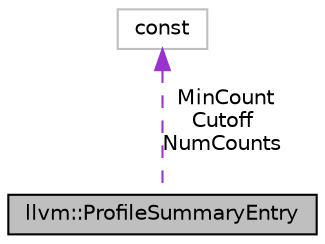 digraph "llvm::ProfileSummaryEntry"
{
 // LATEX_PDF_SIZE
  bgcolor="transparent";
  edge [fontname="Helvetica",fontsize="10",labelfontname="Helvetica",labelfontsize="10"];
  node [fontname="Helvetica",fontsize="10",shape=record];
  Node1 [label="llvm::ProfileSummaryEntry",height=0.2,width=0.4,color="black", fillcolor="grey75", style="filled", fontcolor="black",tooltip=" "];
  Node2 -> Node1 [dir="back",color="darkorchid3",fontsize="10",style="dashed",label=" MinCount\nCutoff\nNumCounts" ,fontname="Helvetica"];
  Node2 [label="const",height=0.2,width=0.4,color="grey75",tooltip=" "];
}
